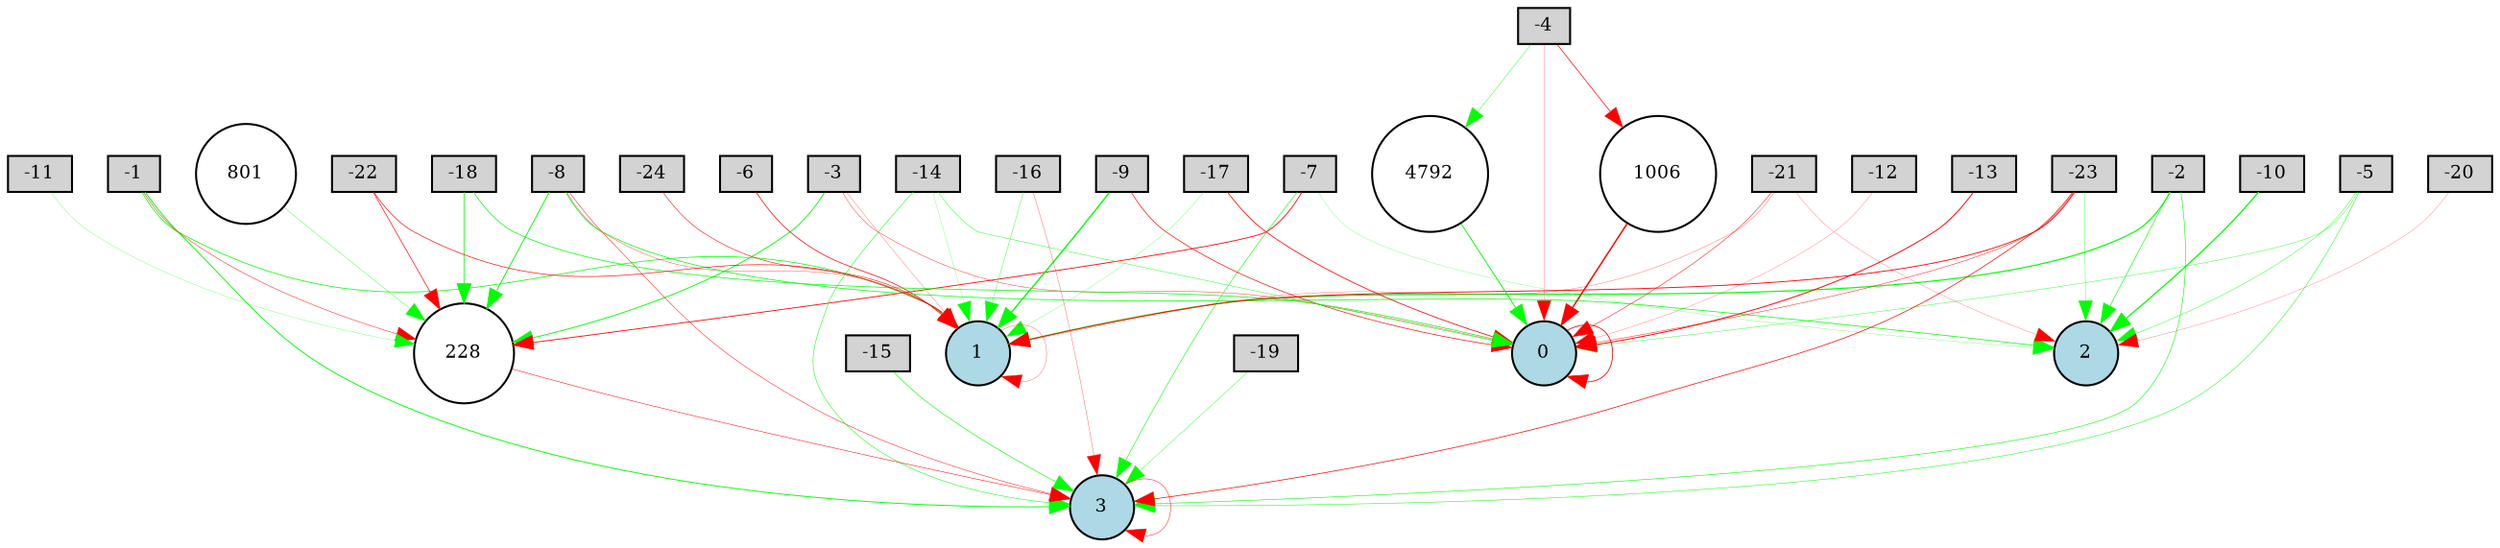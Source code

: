 digraph {
	node [fontsize=9 height=0.2 shape=circle width=0.2]
	-1 [fillcolor=lightgray shape=box style=filled]
	-2 [fillcolor=lightgray shape=box style=filled]
	-3 [fillcolor=lightgray shape=box style=filled]
	-4 [fillcolor=lightgray shape=box style=filled]
	-5 [fillcolor=lightgray shape=box style=filled]
	-6 [fillcolor=lightgray shape=box style=filled]
	-7 [fillcolor=lightgray shape=box style=filled]
	-8 [fillcolor=lightgray shape=box style=filled]
	-9 [fillcolor=lightgray shape=box style=filled]
	-10 [fillcolor=lightgray shape=box style=filled]
	-11 [fillcolor=lightgray shape=box style=filled]
	-12 [fillcolor=lightgray shape=box style=filled]
	-13 [fillcolor=lightgray shape=box style=filled]
	-14 [fillcolor=lightgray shape=box style=filled]
	-15 [fillcolor=lightgray shape=box style=filled]
	-16 [fillcolor=lightgray shape=box style=filled]
	-17 [fillcolor=lightgray shape=box style=filled]
	-18 [fillcolor=lightgray shape=box style=filled]
	-19 [fillcolor=lightgray shape=box style=filled]
	-20 [fillcolor=lightgray shape=box style=filled]
	-21 [fillcolor=lightgray shape=box style=filled]
	-22 [fillcolor=lightgray shape=box style=filled]
	-23 [fillcolor=lightgray shape=box style=filled]
	-24 [fillcolor=lightgray shape=box style=filled]
	0 [fillcolor=lightblue style=filled]
	1 [fillcolor=lightblue style=filled]
	2 [fillcolor=lightblue style=filled]
	3 [fillcolor=lightblue style=filled]
	228 [fillcolor=white style=filled]
	801 [fillcolor=white style=filled]
	1006 [fillcolor=white style=filled]
	4792 [fillcolor=white style=filled]
	-20 -> 2 [color=red penwidth=0.10304909290492882 style=solid]
	-23 -> 0 [color=red penwidth=0.22309356606591063 style=solid]
	-10 -> 2 [color=green penwidth=0.6249884054663664 style=solid]
	-19 -> 3 [color=green penwidth=0.17710526612302563 style=solid]
	-24 -> 1 [color=red penwidth=0.2622876859861853 style=solid]
	-1 -> 1 [color=green penwidth=0.36448575314699605 style=solid]
	-16 -> 3 [color=red penwidth=0.13946451582360886 style=solid]
	-12 -> 0 [color=red penwidth=0.106208789328486 style=solid]
	-21 -> 1 [color=red penwidth=0.1278044927103825 style=solid]
	-8 -> 1 [color=red penwidth=0.16096483517630455 style=solid]
	-14 -> 3 [color=green penwidth=0.25141333930851717 style=solid]
	-9 -> 1 [color=green penwidth=0.668023489081704 style=solid]
	-2 -> 1 [color=green penwidth=0.5793569614406209 style=solid]
	3 -> 3 [color=red penwidth=0.22247131976459655 style=solid]
	-23 -> 3 [color=red penwidth=0.34473100162182085 style=solid]
	-21 -> 0 [color=red penwidth=0.24019317758461106 style=solid]
	-8 -> 2 [color=green penwidth=0.3614422536856987 style=solid]
	-22 -> 1 [color=red penwidth=0.314126369854332 style=solid]
	-18 -> 228 [color=green penwidth=0.38056869413525063 style=solid]
	-7 -> 3 [color=green penwidth=0.28280102934093715 style=solid]
	1 -> 1 [color=red penwidth=0.13316568834062295 style=solid]
	-18 -> 0 [color=green penwidth=0.3533072926177636 style=solid]
	-5 -> 0 [color=green penwidth=0.18506002160856605 style=solid]
	0 -> 0 [color=red penwidth=0.4062315150577054 style=solid]
	-22 -> 228 [color=red penwidth=0.32352487412420033 style=solid]
	-23 -> 2 [color=green penwidth=0.15939670893852081 style=solid]
	-17 -> 0 [color=red penwidth=0.38231733295535353 style=solid]
	-2 -> 2 [color=green penwidth=0.2964277030373099 style=solid]
	801 -> 228 [color=green penwidth=0.1668357076489651 style=solid]
	-8 -> 228 [color=green penwidth=0.4577936920154373 style=solid]
	-16 -> 1 [color=green penwidth=0.18113635929149355 style=solid]
	-3 -> 1 [color=red penwidth=0.11857982945627912 style=solid]
	-11 -> 228 [color=green penwidth=0.11660066507345021 style=solid]
	-9 -> 0 [color=red penwidth=0.32599130521599334 style=solid]
	228 -> 3 [color=red penwidth=0.2465219373889607 style=solid]
	-4 -> 0 [color=red penwidth=0.11122736788978267 style=solid]
	-7 -> 2 [color=green penwidth=0.1119306390091128 style=solid]
	-1 -> 228 [color=red penwidth=0.22308936610265376 style=solid]
	-3 -> 228 [color=green penwidth=0.43733341130272885 style=solid]
	-5 -> 3 [color=green penwidth=0.2424740899830051 style=solid]
	-4 -> 4792 [color=green penwidth=0.20231301134446 style=solid]
	-14 -> 0 [color=green penwidth=0.20433661368619582 style=solid]
	-6 -> 1 [color=red penwidth=0.3486687466322793 style=solid]
	4792 -> 0 [color=green penwidth=0.4597194870467337 style=solid]
	-23 -> 1 [color=red penwidth=0.4300003520620479 style=solid]
	-7 -> 228 [color=red penwidth=0.4120018901683825 style=solid]
	-2 -> 3 [color=green penwidth=0.28959376391743563 style=solid]
	-21 -> 2 [color=red penwidth=0.10950242427323309 style=solid]
	-8 -> 3 [color=red penwidth=0.22526997399861093 style=solid]
	-3 -> 0 [color=red penwidth=0.18226788239277641 style=solid]
	-17 -> 1 [color=green penwidth=0.11823452001627727 style=solid]
	-1 -> 3 [color=green penwidth=0.45542955551392983 style=solid]
	-15 -> 3 [color=green penwidth=0.30416247800296314 style=solid]
	1006 -> 0 [color=red penwidth=0.7144180492998737 style=solid]
	-13 -> 0 [color=red penwidth=0.4647991541061993 style=solid]
	-5 -> 2 [color=green penwidth=0.19807631680250884 style=solid]
	-14 -> 1 [color=green penwidth=0.11352097949120102 style=solid]
	-4 -> 1006 [color=red penwidth=0.3383825912496855 style=solid]
}
